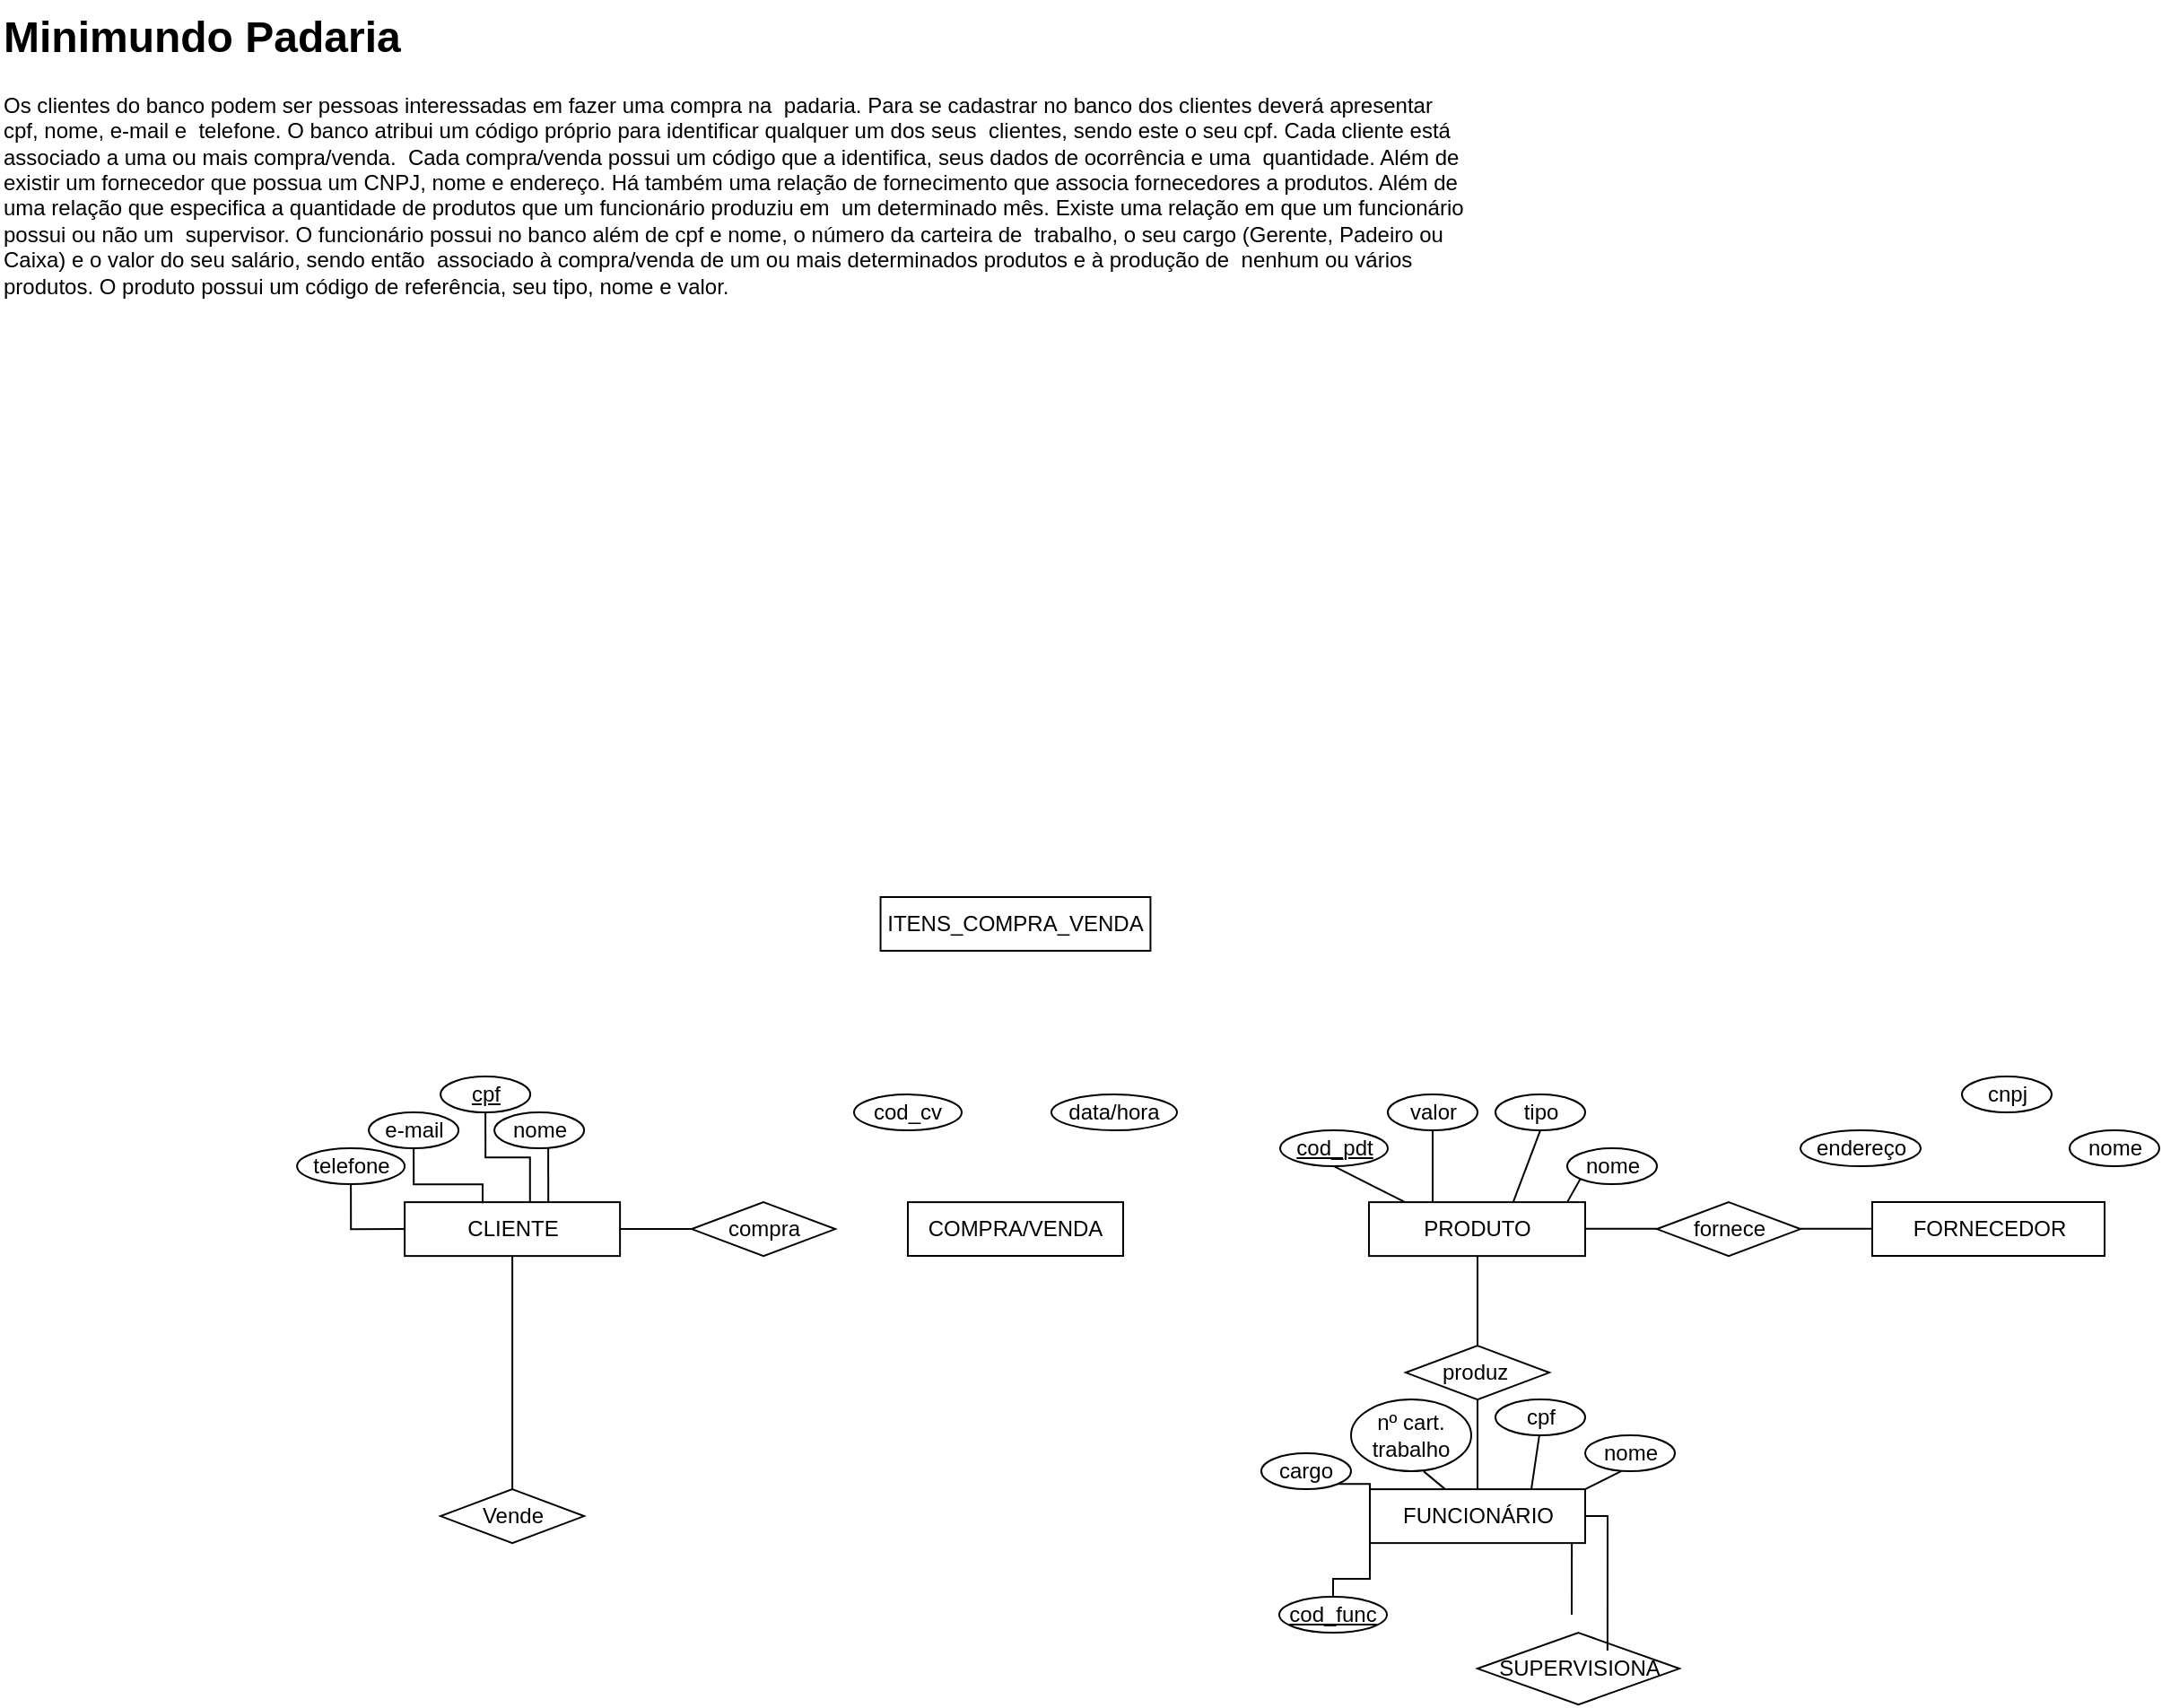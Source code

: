 <mxfile version="28.0.0">
  <diagram name="MER Padaria" id="gXFtv3BTqYMonTvVq5S8">
    <mxGraphModel dx="-796" dy="-1096" grid="1" gridSize="10" guides="1" tooltips="1" connect="1" arrows="1" fold="1" page="1" pageScale="1" pageWidth="827" pageHeight="1169" math="0" shadow="0">
      <root>
        <mxCell id="0" />
        <mxCell id="1" parent="0" />
        <mxCell id="KD0KFBvW2MBOYKPqu_wu-1" value="&lt;h1 style=&quot;margin-top: 0px;&quot;&gt;&lt;font style=&quot;vertical-align: inherit;&quot;&gt;&lt;font style=&quot;vertical-align: inherit;&quot;&gt;&lt;font style=&quot;vertical-align: inherit;&quot;&gt;&lt;font style=&quot;vertical-align: inherit;&quot;&gt;&lt;font style=&quot;vertical-align: inherit;&quot;&gt;&lt;font style=&quot;vertical-align: inherit;&quot;&gt;Minimundo Padaria&lt;/font&gt;&lt;/font&gt;&lt;/font&gt;&lt;/font&gt;&lt;/font&gt;&lt;/font&gt;&lt;/h1&gt;&lt;p&gt;&lt;font style=&quot;vertical-align: inherit;&quot;&gt;&lt;font style=&quot;vertical-align: inherit;&quot;&gt;&lt;font style=&quot;vertical-align: inherit;&quot;&gt;&lt;font style=&quot;vertical-align: inherit;&quot;&gt;&lt;font style=&quot;vertical-align: inherit;&quot;&gt;&lt;font style=&quot;vertical-align: inherit;&quot;&gt;Os clientes do banco podem ser pessoas interessadas em fazer uma compra na&amp;nbsp; &lt;/font&gt;&lt;/font&gt;&lt;/font&gt;&lt;/font&gt;&lt;font style=&quot;vertical-align: inherit;&quot;&gt;&lt;font style=&quot;vertical-align: inherit;&quot;&gt;&lt;font style=&quot;vertical-align: inherit;&quot;&gt;&lt;font style=&quot;vertical-align: inherit;&quot;&gt;padaria. Para se cadastrar no banco dos clientes deverá apresentar cpf, nome, e-mail e&amp;nbsp; &lt;/font&gt;&lt;/font&gt;&lt;/font&gt;&lt;/font&gt;&lt;font style=&quot;vertical-align: inherit;&quot;&gt;&lt;font style=&quot;vertical-align: inherit;&quot;&gt;&lt;font style=&quot;vertical-align: inherit;&quot;&gt;&lt;font style=&quot;vertical-align: inherit;&quot;&gt;telefone. O banco atribui um código próprio para identificar qualquer um dos seus&amp;nbsp; &lt;/font&gt;&lt;/font&gt;&lt;/font&gt;&lt;/font&gt;&lt;font style=&quot;vertical-align: inherit;&quot;&gt;&lt;font style=&quot;vertical-align: inherit;&quot;&gt;&lt;font style=&quot;vertical-align: inherit;&quot;&gt;&lt;font style=&quot;vertical-align: inherit;&quot;&gt;clientes, sendo este o seu cpf. Cada cliente está associado a uma ou mais compra/venda.&amp;nbsp; &lt;/font&gt;&lt;/font&gt;&lt;/font&gt;&lt;/font&gt;&lt;font style=&quot;vertical-align: inherit;&quot;&gt;&lt;font style=&quot;vertical-align: inherit;&quot;&gt;&lt;font style=&quot;vertical-align: inherit;&quot;&gt;&lt;font style=&quot;vertical-align: inherit;&quot;&gt;Cada compra/venda possui um código que a identifica, seus dados de ocorrência e uma&amp;nbsp; &lt;/font&gt;&lt;/font&gt;&lt;/font&gt;&lt;/font&gt;&lt;font style=&quot;vertical-align: inherit;&quot;&gt;&lt;font style=&quot;vertical-align: inherit;&quot;&gt;&lt;font style=&quot;vertical-align: inherit;&quot;&gt;&lt;font style=&quot;vertical-align: inherit;&quot;&gt;quantidade. Além de existir um fornecedor que possua um CNPJ, nome e endereço. Há também uma relação de fornecimento que associa fornecedores a produtos. Além de&amp;nbsp; &lt;/font&gt;&lt;/font&gt;&lt;/font&gt;&lt;/font&gt;&lt;font style=&quot;vertical-align: inherit;&quot;&gt;&lt;font style=&quot;vertical-align: inherit;&quot;&gt;&lt;font style=&quot;vertical-align: inherit;&quot;&gt;&lt;font style=&quot;vertical-align: inherit;&quot;&gt;uma relação que especifica a quantidade de produtos que um funcionário produziu em&amp;nbsp; &lt;/font&gt;&lt;/font&gt;&lt;/font&gt;&lt;/font&gt;&lt;font style=&quot;vertical-align: inherit;&quot;&gt;&lt;font style=&quot;vertical-align: inherit;&quot;&gt;&lt;font style=&quot;vertical-align: inherit;&quot;&gt;&lt;font style=&quot;vertical-align: inherit;&quot;&gt;um determinado mês. Existe uma relação em que um funcionário possui ou não um&amp;nbsp; &lt;/font&gt;&lt;/font&gt;&lt;/font&gt;&lt;/font&gt;&lt;font style=&quot;vertical-align: inherit;&quot;&gt;&lt;font style=&quot;vertical-align: inherit;&quot;&gt;&lt;font style=&quot;vertical-align: inherit;&quot;&gt;&lt;font style=&quot;vertical-align: inherit;&quot;&gt;supervisor. O funcionário possui no banco além de cpf e nome, o número da carteira de&amp;nbsp; &lt;/font&gt;&lt;/font&gt;&lt;/font&gt;&lt;/font&gt;&lt;font style=&quot;vertical-align: inherit;&quot;&gt;&lt;font style=&quot;vertical-align: inherit;&quot;&gt;&lt;font style=&quot;vertical-align: inherit;&quot;&gt;&lt;font style=&quot;vertical-align: inherit;&quot;&gt;trabalho, o seu cargo (Gerente, Padeiro ou Caixa) e o valor do seu salário, sendo então&amp;nbsp; &lt;/font&gt;&lt;/font&gt;&lt;/font&gt;&lt;/font&gt;&lt;font style=&quot;vertical-align: inherit;&quot;&gt;&lt;font style=&quot;vertical-align: inherit;&quot;&gt;&lt;font style=&quot;vertical-align: inherit;&quot;&gt;&lt;font style=&quot;vertical-align: inherit;&quot;&gt;associado à compra/venda de um ou mais determinados produtos e à produção de&amp;nbsp; &lt;/font&gt;&lt;/font&gt;&lt;/font&gt;&lt;/font&gt;&lt;font style=&quot;vertical-align: inherit;&quot;&gt;&lt;font style=&quot;vertical-align: inherit;&quot;&gt;&lt;font style=&quot;vertical-align: inherit;&quot;&gt;&lt;font style=&quot;vertical-align: inherit;&quot;&gt;nenhum ou vários produtos. O produto possui um código de referência, seu tipo, nome&amp;nbsp;&lt;/font&gt;&lt;/font&gt;&lt;/font&gt;&lt;/font&gt;&lt;font style=&quot;vertical-align: inherit;&quot;&gt;&lt;font style=&quot;vertical-align: inherit;&quot;&gt;&lt;font style=&quot;vertical-align: inherit;&quot;&gt;&lt;font style=&quot;vertical-align: inherit;&quot;&gt;e valor.&lt;/font&gt;&lt;/font&gt;&lt;/font&gt;&lt;/font&gt;&lt;/font&gt;&lt;/font&gt;&lt;/p&gt;" style="text;html=1;whiteSpace=wrap;overflow=hidden;rounded=0;" parent="1" vertex="1">
          <mxGeometry x="1364" y="2190" width="820" height="180" as="geometry" />
        </mxCell>
        <mxCell id="KD0KFBvW2MBOYKPqu_wu-2" value="&lt;font style=&quot;vertical-align: inherit;&quot;&gt;&lt;font style=&quot;vertical-align: inherit;&quot;&gt;CLIENTE&lt;/font&gt;&lt;/font&gt;" style="rounded=0;whiteSpace=wrap;html=1;" parent="1" vertex="1">
          <mxGeometry x="1589.56" y="2860.06" width="120" height="30" as="geometry" />
        </mxCell>
        <mxCell id="KD0KFBvW2MBOYKPqu_wu-3" value="&lt;u&gt;cpf&lt;/u&gt;" style="ellipse;whiteSpace=wrap;html=1;" parent="1" vertex="1">
          <mxGeometry x="1609.56" y="2790.06" width="50" height="20" as="geometry" />
        </mxCell>
        <mxCell id="KD0KFBvW2MBOYKPqu_wu-4" value="e-mail" style="ellipse;whiteSpace=wrap;html=1;" parent="1" vertex="1">
          <mxGeometry x="1569.56" y="2810.06" width="50" height="20" as="geometry" />
        </mxCell>
        <mxCell id="KD0KFBvW2MBOYKPqu_wu-5" value="telefone" style="ellipse;whiteSpace=wrap;html=1;" parent="1" vertex="1">
          <mxGeometry x="1529.56" y="2830.06" width="60" height="20" as="geometry" />
        </mxCell>
        <mxCell id="KD0KFBvW2MBOYKPqu_wu-6" style="edgeStyle=orthogonalEdgeStyle;rounded=0;orthogonalLoop=1;jettySize=auto;html=1;exitX=0.5;exitY=1;exitDx=0;exitDy=0;entryX=0;entryY=0.5;entryDx=0;entryDy=0;endArrow=none;startFill=0;" parent="1" source="KD0KFBvW2MBOYKPqu_wu-5" target="KD0KFBvW2MBOYKPqu_wu-2" edge="1">
          <mxGeometry relative="1" as="geometry">
            <mxPoint x="1544.56" y="2865.06" as="sourcePoint" />
            <mxPoint x="1574.56" y="2890.06" as="targetPoint" />
            <Array as="points">
              <mxPoint x="1559.56" y="2875.06" />
            </Array>
          </mxGeometry>
        </mxCell>
        <mxCell id="KD0KFBvW2MBOYKPqu_wu-7" style="edgeStyle=orthogonalEdgeStyle;rounded=0;orthogonalLoop=1;jettySize=auto;html=1;exitX=0.5;exitY=1;exitDx=0;exitDy=0;entryX=0.362;entryY=0.02;entryDx=0;entryDy=0;entryPerimeter=0;endArrow=none;startFill=0;" parent="1" source="KD0KFBvW2MBOYKPqu_wu-4" target="KD0KFBvW2MBOYKPqu_wu-2" edge="1">
          <mxGeometry relative="1" as="geometry" />
        </mxCell>
        <mxCell id="KD0KFBvW2MBOYKPqu_wu-8" style="edgeStyle=orthogonalEdgeStyle;rounded=0;orthogonalLoop=1;jettySize=auto;html=1;exitX=0.5;exitY=1;exitDx=0;exitDy=0;entryX=0.582;entryY=0.007;entryDx=0;entryDy=0;entryPerimeter=0;endArrow=none;startFill=0;" parent="1" source="KD0KFBvW2MBOYKPqu_wu-3" target="KD0KFBvW2MBOYKPqu_wu-2" edge="1">
          <mxGeometry relative="1" as="geometry" />
        </mxCell>
        <mxCell id="KD0KFBvW2MBOYKPqu_wu-9" value="&lt;font style=&quot;vertical-align: inherit;&quot;&gt;&lt;font style=&quot;vertical-align: inherit;&quot;&gt;FORNECEDOR&lt;/font&gt;&lt;/font&gt;" style="rounded=0;whiteSpace=wrap;html=1;" parent="1" vertex="1">
          <mxGeometry x="2407.5" y="2860" width="129.5" height="30" as="geometry" />
        </mxCell>
        <mxCell id="KD0KFBvW2MBOYKPqu_wu-10" value="cnpj" style="ellipse;whiteSpace=wrap;html=1;" parent="1" vertex="1">
          <mxGeometry x="2457.5" y="2790.06" width="50" height="20" as="geometry" />
        </mxCell>
        <mxCell id="KD0KFBvW2MBOYKPqu_wu-11" value="nome" style="ellipse;whiteSpace=wrap;html=1;" parent="1" vertex="1">
          <mxGeometry x="2517.5" y="2820.06" width="50" height="20" as="geometry" />
        </mxCell>
        <mxCell id="KD0KFBvW2MBOYKPqu_wu-12" value="endereço" style="ellipse;whiteSpace=wrap;html=1;" parent="1" vertex="1">
          <mxGeometry x="2367.5" y="2820.06" width="67" height="20" as="geometry" />
        </mxCell>
        <mxCell id="KD0KFBvW2MBOYKPqu_wu-13" value="&lt;font style=&quot;vertical-align: inherit;&quot;&gt;&lt;font style=&quot;vertical-align: inherit;&quot;&gt;PRODUTO&lt;/font&gt;&lt;/font&gt;" style="rounded=0;whiteSpace=wrap;html=1;" parent="1" vertex="1">
          <mxGeometry x="2127" y="2860.06" width="120.5" height="30" as="geometry" />
        </mxCell>
        <mxCell id="KD0KFBvW2MBOYKPqu_wu-14" value="valor" style="ellipse;whiteSpace=wrap;html=1;" parent="1" vertex="1">
          <mxGeometry x="2137.5" y="2800.06" width="50" height="20" as="geometry" />
        </mxCell>
        <mxCell id="KD0KFBvW2MBOYKPqu_wu-15" value="nome" style="ellipse;whiteSpace=wrap;html=1;" parent="1" vertex="1">
          <mxGeometry x="2237.5" y="2830.06" width="50" height="20" as="geometry" />
        </mxCell>
        <mxCell id="KD0KFBvW2MBOYKPqu_wu-16" value="&lt;u&gt;cod_pdt&lt;/u&gt;" style="ellipse;whiteSpace=wrap;html=1;" parent="1" vertex="1">
          <mxGeometry x="2077.5" y="2820.06" width="60" height="20" as="geometry" />
        </mxCell>
        <mxCell id="KD0KFBvW2MBOYKPqu_wu-17" value="tipo" style="ellipse;whiteSpace=wrap;html=1;" parent="1" vertex="1">
          <mxGeometry x="2197.5" y="2800.06" width="50" height="20" as="geometry" />
        </mxCell>
        <mxCell id="KD0KFBvW2MBOYKPqu_wu-18" value="FUNCIONÁRIO" style="rounded=0;whiteSpace=wrap;html=1;" parent="1" vertex="1">
          <mxGeometry x="2127.5" y="3020.06" width="120" height="30" as="geometry" />
        </mxCell>
        <mxCell id="KD0KFBvW2MBOYKPqu_wu-19" value="nome" style="ellipse;whiteSpace=wrap;html=1;" parent="1" vertex="1">
          <mxGeometry x="2247.5" y="2990.06" width="50" height="20" as="geometry" />
        </mxCell>
        <mxCell id="KD0KFBvW2MBOYKPqu_wu-20" value="nº cart. trabalho" style="ellipse;whiteSpace=wrap;html=1;" parent="1" vertex="1">
          <mxGeometry x="2117" y="2970.06" width="67" height="40" as="geometry" />
        </mxCell>
        <mxCell id="KD0KFBvW2MBOYKPqu_wu-21" value="&lt;u&gt;cod_func&lt;/u&gt;" style="ellipse;whiteSpace=wrap;html=1;" parent="1" vertex="1">
          <mxGeometry x="2077" y="3080.06" width="60" height="20" as="geometry" />
        </mxCell>
        <mxCell id="KD0KFBvW2MBOYKPqu_wu-22" style="edgeStyle=orthogonalEdgeStyle;rounded=0;orthogonalLoop=1;jettySize=auto;html=1;exitX=0.5;exitY=0;exitDx=0;exitDy=0;entryX=0;entryY=1;entryDx=0;entryDy=0;endArrow=none;startFill=0;" parent="1" source="KD0KFBvW2MBOYKPqu_wu-21" target="KD0KFBvW2MBOYKPqu_wu-18" edge="1">
          <mxGeometry relative="1" as="geometry">
            <mxPoint x="2087.0" y="3055.06" as="sourcePoint" />
            <mxPoint x="2112" y="3070.06" as="targetPoint" />
            <Array as="points">
              <mxPoint x="2107" y="3070.06" />
              <mxPoint x="2127" y="3070.06" />
            </Array>
          </mxGeometry>
        </mxCell>
        <mxCell id="KD0KFBvW2MBOYKPqu_wu-23" style="edgeStyle=orthogonalEdgeStyle;rounded=0;orthogonalLoop=1;jettySize=auto;html=1;exitX=1;exitY=1;exitDx=0;exitDy=0;entryX=0;entryY=0;entryDx=0;entryDy=0;endArrow=none;startFill=0;" parent="1" source="KD0KFBvW2MBOYKPqu_wu-24" target="KD0KFBvW2MBOYKPqu_wu-18" edge="1">
          <mxGeometry relative="1" as="geometry" />
        </mxCell>
        <mxCell id="KD0KFBvW2MBOYKPqu_wu-24" value="cargo" style="ellipse;whiteSpace=wrap;html=1;" parent="1" vertex="1">
          <mxGeometry x="2067" y="3000.06" width="50" height="20" as="geometry" />
        </mxCell>
        <mxCell id="KD0KFBvW2MBOYKPqu_wu-26" value="nome" style="ellipse;whiteSpace=wrap;html=1;" parent="1" vertex="1">
          <mxGeometry x="1639.56" y="2810.06" width="50" height="20" as="geometry" />
        </mxCell>
        <mxCell id="KD0KFBvW2MBOYKPqu_wu-27" value="" style="endArrow=none;html=1;rounded=0;fontSize=12;startSize=8;endSize=8;curved=1;entryX=0.6;entryY=1;entryDx=0;entryDy=0;entryPerimeter=0;exitX=0.667;exitY=0;exitDx=0;exitDy=0;exitPerimeter=0;" parent="1" source="KD0KFBvW2MBOYKPqu_wu-2" target="KD0KFBvW2MBOYKPqu_wu-26" edge="1">
          <mxGeometry width="50" height="50" relative="1" as="geometry">
            <mxPoint x="1649.56" y="2860.06" as="sourcePoint" />
            <mxPoint x="1699.56" y="2810.06" as="targetPoint" />
          </mxGeometry>
        </mxCell>
        <mxCell id="KD0KFBvW2MBOYKPqu_wu-28" value="compra" style="rhombus;whiteSpace=wrap;html=1;" parent="1" vertex="1">
          <mxGeometry x="1749.56" y="2860.06" width="80" height="30" as="geometry" />
        </mxCell>
        <mxCell id="KD0KFBvW2MBOYKPqu_wu-29" value="" style="endArrow=none;html=1;rounded=0;fontSize=12;startSize=8;endSize=8;curved=1;exitX=1;exitY=0.5;exitDx=0;exitDy=0;entryX=0;entryY=0.5;entryDx=0;entryDy=0;" parent="1" source="KD0KFBvW2MBOYKPqu_wu-2" target="KD0KFBvW2MBOYKPqu_wu-28" edge="1">
          <mxGeometry width="50" height="50" relative="1" as="geometry">
            <mxPoint x="1709.56" y="2900.06" as="sourcePoint" />
            <mxPoint x="1759.56" y="2850.06" as="targetPoint" />
          </mxGeometry>
        </mxCell>
        <mxCell id="KD0KFBvW2MBOYKPqu_wu-30" value="" style="endArrow=none;html=1;rounded=0;fontSize=12;startSize=8;endSize=8;curved=1;exitX=0.5;exitY=1;exitDx=0;exitDy=0;entryX=0.167;entryY=0;entryDx=0;entryDy=0;entryPerimeter=0;" parent="1" source="KD0KFBvW2MBOYKPqu_wu-16" target="KD0KFBvW2MBOYKPqu_wu-13" edge="1">
          <mxGeometry width="50" height="50" relative="1" as="geometry">
            <mxPoint x="2157.5" y="2880.06" as="sourcePoint" />
            <mxPoint x="2207.5" y="2830.06" as="targetPoint" />
          </mxGeometry>
        </mxCell>
        <mxCell id="KD0KFBvW2MBOYKPqu_wu-31" value="" style="endArrow=none;html=1;rounded=0;fontSize=12;startSize=8;endSize=8;curved=1;exitX=0.5;exitY=1;exitDx=0;exitDy=0;" parent="1" source="KD0KFBvW2MBOYKPqu_wu-14" edge="1">
          <mxGeometry width="50" height="50" relative="1" as="geometry">
            <mxPoint x="2157.5" y="2850.06" as="sourcePoint" />
            <mxPoint x="2162.5" y="2860.06" as="targetPoint" />
          </mxGeometry>
        </mxCell>
        <mxCell id="KD0KFBvW2MBOYKPqu_wu-32" value="" style="endArrow=none;html=1;rounded=0;fontSize=12;startSize=8;endSize=8;curved=1;entryX=0.5;entryY=1;entryDx=0;entryDy=0;exitX=0.667;exitY=0;exitDx=0;exitDy=0;exitPerimeter=0;" parent="1" source="KD0KFBvW2MBOYKPqu_wu-13" target="KD0KFBvW2MBOYKPqu_wu-17" edge="1">
          <mxGeometry width="50" height="50" relative="1" as="geometry">
            <mxPoint x="2157.5" y="2860.06" as="sourcePoint" />
            <mxPoint x="2207.5" y="2810.06" as="targetPoint" />
          </mxGeometry>
        </mxCell>
        <mxCell id="KD0KFBvW2MBOYKPqu_wu-33" value="" style="endArrow=none;html=1;rounded=0;fontSize=12;startSize=8;endSize=8;curved=1;entryX=0;entryY=1;entryDx=0;entryDy=0;exitX=0.917;exitY=0;exitDx=0;exitDy=0;exitPerimeter=0;" parent="1" source="KD0KFBvW2MBOYKPqu_wu-13" target="KD0KFBvW2MBOYKPqu_wu-15" edge="1">
          <mxGeometry width="50" height="50" relative="1" as="geometry">
            <mxPoint x="2157.5" y="2860.06" as="sourcePoint" />
            <mxPoint x="2207.5" y="2810.06" as="targetPoint" />
          </mxGeometry>
        </mxCell>
        <mxCell id="KD0KFBvW2MBOYKPqu_wu-35" value="fornece" style="rhombus;whiteSpace=wrap;html=1;" parent="1" vertex="1">
          <mxGeometry x="2287.5" y="2860.06" width="80" height="30" as="geometry" />
        </mxCell>
        <mxCell id="KD0KFBvW2MBOYKPqu_wu-36" value="" style="endArrow=none;html=1;rounded=0;fontSize=12;startSize=8;endSize=8;curved=1;exitX=1;exitY=0.5;exitDx=0;exitDy=0;entryX=0;entryY=0.5;entryDx=0;entryDy=0;" parent="1" edge="1">
          <mxGeometry width="50" height="50" relative="1" as="geometry">
            <mxPoint x="2247.5" y="2874.92" as="sourcePoint" />
            <mxPoint x="2287.5" y="2874.92" as="targetPoint" />
          </mxGeometry>
        </mxCell>
        <mxCell id="KD0KFBvW2MBOYKPqu_wu-37" value="" style="endArrow=none;html=1;rounded=0;fontSize=12;startSize=8;endSize=8;curved=1;exitX=1;exitY=0.5;exitDx=0;exitDy=0;entryX=0;entryY=0.5;entryDx=0;entryDy=0;" parent="1" edge="1">
          <mxGeometry width="50" height="50" relative="1" as="geometry">
            <mxPoint x="2367.5" y="2874.92" as="sourcePoint" />
            <mxPoint x="2407.5" y="2874.92" as="targetPoint" />
          </mxGeometry>
        </mxCell>
        <mxCell id="KD0KFBvW2MBOYKPqu_wu-38" value="&lt;font style=&quot;vertical-align: inherit;&quot;&gt;&lt;font style=&quot;vertical-align: inherit;&quot;&gt;COMPRA/VENDA&lt;/font&gt;&lt;/font&gt;" style="rounded=0;whiteSpace=wrap;html=1;" parent="1" vertex="1">
          <mxGeometry x="1870" y="2860.06" width="120" height="29.94" as="geometry" />
        </mxCell>
        <mxCell id="KD0KFBvW2MBOYKPqu_wu-39" value="&lt;font style=&quot;vertical-align: inherit;&quot;&gt;&lt;font style=&quot;vertical-align: inherit;&quot;&gt;produz&amp;nbsp;&lt;/font&gt;&lt;/font&gt;" style="rhombus;whiteSpace=wrap;html=1;" parent="1" vertex="1">
          <mxGeometry x="2147.5" y="2940.06" width="80" height="30" as="geometry" />
        </mxCell>
        <mxCell id="KD0KFBvW2MBOYKPqu_wu-40" value="" style="endArrow=none;html=1;rounded=0;fontSize=12;startSize=8;endSize=8;curved=1;exitX=0.5;exitY=0;exitDx=0;exitDy=0;" parent="1" source="KD0KFBvW2MBOYKPqu_wu-39" edge="1">
          <mxGeometry width="50" height="50" relative="1" as="geometry">
            <mxPoint x="2137.5" y="2940.06" as="sourcePoint" />
            <mxPoint x="2187.5" y="2890.06" as="targetPoint" />
          </mxGeometry>
        </mxCell>
        <mxCell id="KD0KFBvW2MBOYKPqu_wu-41" value="" style="endArrow=none;html=1;rounded=0;fontSize=12;startSize=8;endSize=8;curved=1;entryX=0.5;entryY=1;entryDx=0;entryDy=0;exitX=0.5;exitY=0;exitDx=0;exitDy=0;" parent="1" source="KD0KFBvW2MBOYKPqu_wu-18" target="KD0KFBvW2MBOYKPqu_wu-39" edge="1">
          <mxGeometry width="50" height="50" relative="1" as="geometry">
            <mxPoint x="2187.5" y="3060.06" as="sourcePoint" />
            <mxPoint x="2187.5" y="3000.06" as="targetPoint" />
          </mxGeometry>
        </mxCell>
        <mxCell id="KD0KFBvW2MBOYKPqu_wu-42" value="cpf" style="ellipse;whiteSpace=wrap;html=1;" parent="1" vertex="1">
          <mxGeometry x="2197.5" y="2970.06" width="50" height="20" as="geometry" />
        </mxCell>
        <mxCell id="KD0KFBvW2MBOYKPqu_wu-43" value="" style="endArrow=none;html=1;rounded=0;fontSize=12;startSize=8;endSize=8;curved=1;exitX=0.75;exitY=0;exitDx=0;exitDy=0;" parent="1" source="KD0KFBvW2MBOYKPqu_wu-18" edge="1">
          <mxGeometry width="50" height="50" relative="1" as="geometry">
            <mxPoint x="2212.5" y="3010.06" as="sourcePoint" />
            <mxPoint x="2221.94" y="2990.06" as="targetPoint" />
          </mxGeometry>
        </mxCell>
        <mxCell id="KD0KFBvW2MBOYKPqu_wu-44" value="" style="endArrow=none;html=1;rounded=0;fontSize=12;startSize=8;endSize=8;curved=1;entryX=0.604;entryY=1;entryDx=0;entryDy=0;entryPerimeter=0;" parent="1" source="KD0KFBvW2MBOYKPqu_wu-18" target="KD0KFBvW2MBOYKPqu_wu-20" edge="1">
          <mxGeometry width="50" height="50" relative="1" as="geometry">
            <mxPoint x="2147.5" y="3030.06" as="sourcePoint" />
            <mxPoint x="2197.5" y="2980.06" as="targetPoint" />
          </mxGeometry>
        </mxCell>
        <mxCell id="KD0KFBvW2MBOYKPqu_wu-45" value="&lt;font style=&quot;vertical-align: inherit;&quot;&gt;&lt;font style=&quot;vertical-align: inherit;&quot;&gt;Vende&lt;/font&gt;&lt;/font&gt;" style="rhombus;whiteSpace=wrap;html=1;" parent="1" vertex="1">
          <mxGeometry x="1609.56" y="3020.06" width="80" height="30" as="geometry" />
        </mxCell>
        <mxCell id="KD0KFBvW2MBOYKPqu_wu-46" value="" style="endArrow=none;html=1;rounded=0;fontSize=12;startSize=8;endSize=8;curved=1;exitX=0.5;exitY=1;exitDx=0;exitDy=0;entryX=0.5;entryY=0;entryDx=0;entryDy=0;" parent="1" source="KD0KFBvW2MBOYKPqu_wu-2" target="KD0KFBvW2MBOYKPqu_wu-45" edge="1">
          <mxGeometry width="50" height="50" relative="1" as="geometry">
            <mxPoint x="1649.56" y="2900.06" as="sourcePoint" />
            <mxPoint x="1659.56" y="3010.06" as="targetPoint" />
          </mxGeometry>
        </mxCell>
        <mxCell id="KD0KFBvW2MBOYKPqu_wu-48" value="" style="endArrow=none;html=1;rounded=0;fontSize=12;startSize=8;endSize=8;curved=1;entryX=0.4;entryY=1;entryDx=0;entryDy=0;entryPerimeter=0;exitX=1;exitY=0;exitDx=0;exitDy=0;" parent="1" source="KD0KFBvW2MBOYKPqu_wu-18" target="KD0KFBvW2MBOYKPqu_wu-19" edge="1">
          <mxGeometry width="50" height="50" relative="1" as="geometry">
            <mxPoint x="2287.5" y="3090.06" as="sourcePoint" />
            <mxPoint x="2337.5" y="3040.06" as="targetPoint" />
          </mxGeometry>
        </mxCell>
        <mxCell id="KD0KFBvW2MBOYKPqu_wu-52" value="cod_cv" style="ellipse;whiteSpace=wrap;html=1;" parent="1" vertex="1">
          <mxGeometry x="1840" y="2800.06" width="60" height="20" as="geometry" />
        </mxCell>
        <mxCell id="KD0KFBvW2MBOYKPqu_wu-103" value="&lt;font style=&quot;vertical-align: inherit;&quot;&gt;&lt;font style=&quot;vertical-align: inherit;&quot;&gt;ITENS_COMPRA_VENDA&lt;/font&gt;&lt;/font&gt;" style="rounded=0;whiteSpace=wrap;html=1;" parent="1" vertex="1">
          <mxGeometry x="1854.78" y="2690" width="150.44" height="29.94" as="geometry" />
        </mxCell>
        <mxCell id="KD0KFBvW2MBOYKPqu_wu-104" value="data/hora" style="ellipse;whiteSpace=wrap;html=1;" parent="1" vertex="1">
          <mxGeometry x="1950" y="2800.06" width="70" height="19.94" as="geometry" />
        </mxCell>
        <mxCell id="6kTg2oS-cJQBycoq-FWa-1" value="&lt;font style=&quot;vertical-align: inherit;&quot;&gt;&lt;font style=&quot;vertical-align: inherit;&quot;&gt;&lt;font style=&quot;vertical-align: inherit;&quot;&gt;&lt;font style=&quot;vertical-align: inherit;&quot;&gt;SUPERVISIONA&lt;/font&gt;&lt;/font&gt;&lt;/font&gt;&lt;/font&gt;" style="rhombus;whiteSpace=wrap;html=1;" vertex="1" parent="1">
          <mxGeometry x="2187.5" y="3100.06" width="112.5" height="40" as="geometry" />
        </mxCell>
        <mxCell id="6kTg2oS-cJQBycoq-FWa-2" value="" style="endArrow=none;html=1;rounded=0;fontSize=12;startSize=8;endSize=8;curved=0;exitX=1;exitY=0.5;exitDx=0;exitDy=0;entryX=0.644;entryY=0.249;entryDx=0;entryDy=0;entryPerimeter=0;" edge="1" parent="1" source="KD0KFBvW2MBOYKPqu_wu-18" target="6kTg2oS-cJQBycoq-FWa-1">
          <mxGeometry width="50" height="50" relative="1" as="geometry">
            <mxPoint x="2250" y="3040" as="sourcePoint" />
            <mxPoint x="2270" y="3035" as="targetPoint" />
            <Array as="points">
              <mxPoint x="2260" y="3035" />
            </Array>
          </mxGeometry>
        </mxCell>
        <mxCell id="6kTg2oS-cJQBycoq-FWa-3" value="" style="endArrow=none;html=1;rounded=0;fontSize=12;startSize=8;endSize=8;curved=1;entryX=0.938;entryY=0.998;entryDx=0;entryDy=0;entryPerimeter=0;" edge="1" parent="1" target="KD0KFBvW2MBOYKPqu_wu-18">
          <mxGeometry width="50" height="50" relative="1" as="geometry">
            <mxPoint x="2240" y="3090" as="sourcePoint" />
            <mxPoint x="2260" y="3070" as="targetPoint" />
          </mxGeometry>
        </mxCell>
      </root>
    </mxGraphModel>
  </diagram>
</mxfile>
